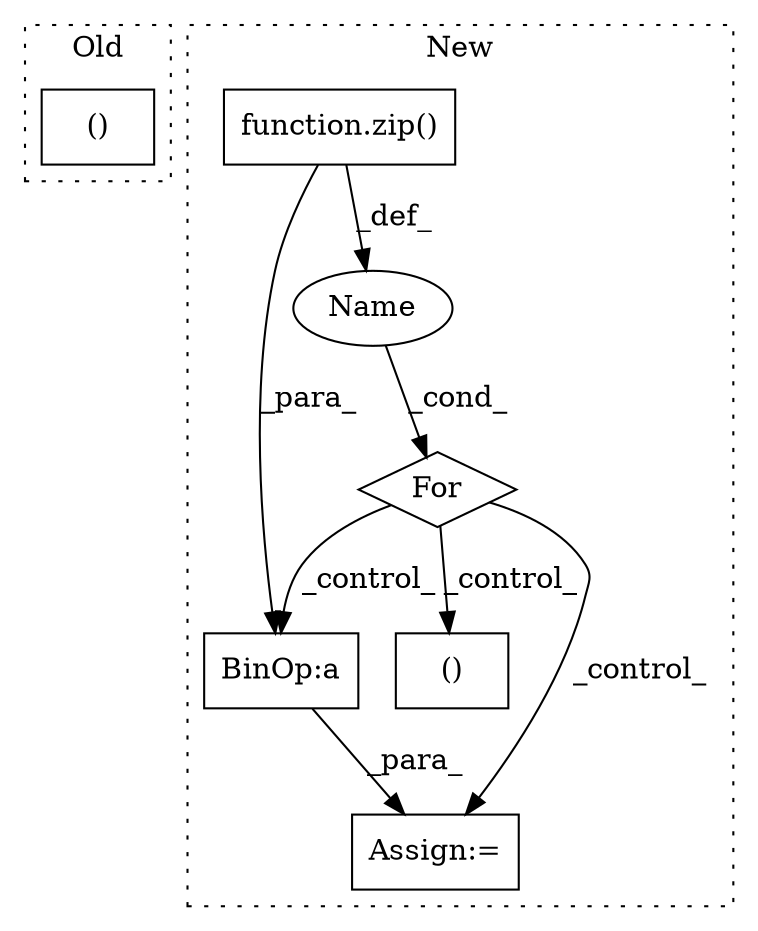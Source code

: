 digraph G {
subgraph cluster0 {
1 [label="()" a="54" s="3701" l="165" shape="box"];
label = "Old";
style="dotted";
}
subgraph cluster1 {
2 [label="function.zip()" a="75" s="3758,3766" l="4,1" shape="box"];
3 [label="For" a="107" s="3744,3767" l="4,18" shape="diamond"];
4 [label="()" a="54" s="4134" l="3" shape="box"];
5 [label="Name" a="87" s="3752" l="2" shape="ellipse"];
6 [label="BinOp:a" a="82" s="4125" l="3" shape="box"];
7 [label="Assign:=" a="68" s="4111" l="3" shape="box"];
label = "New";
style="dotted";
}
2 -> 6 [label="_para_"];
2 -> 5 [label="_def_"];
3 -> 7 [label="_control_"];
3 -> 4 [label="_control_"];
3 -> 6 [label="_control_"];
5 -> 3 [label="_cond_"];
6 -> 7 [label="_para_"];
}